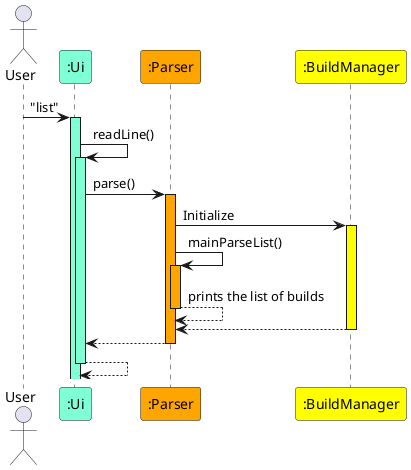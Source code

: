 @startuml

actor User
Participant ":Ui" as Ui #AquaMarine
Participant ":Parser" as Parser #Orange
Participant ":BuildManager" as BuildManager #Yellow

User -> Ui ++ #AquaMarine : "list"

Ui -> Ui ++ #AquaMarine : readLine()

Ui -> Parser ++ #Orange : parse()

Parser -> BuildManager ++ #Yellow : Initialize

Parser -> Parser ++ #Orange : mainParseList()

return prints the list of builds

return

return

return
@enduml